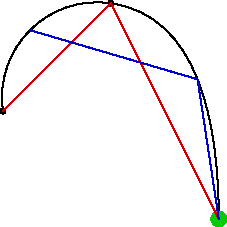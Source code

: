 size(4cm,0);

path apath=(0,0)..(1,1)..(2,-1){dir(-90)};

draw(apath);

dot(apath);
dot(point(apath,length(apath)),.8green+8pt);
draw(point(apath,0)--point(apath,1)--point(apath,2),.8red);
draw(point(apath,0.5)--point(apath,1.5)--point(apath,2.5),.8blue);
